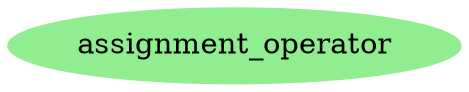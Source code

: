 digraph {
  assignment_operator
    [style=filled
    ,color=lightgreen
    ,URL="https://github.com/Crary-Systems/tree-sitter-tsql/blob/main/test/corpus/assignment_operator.txt"]
}
